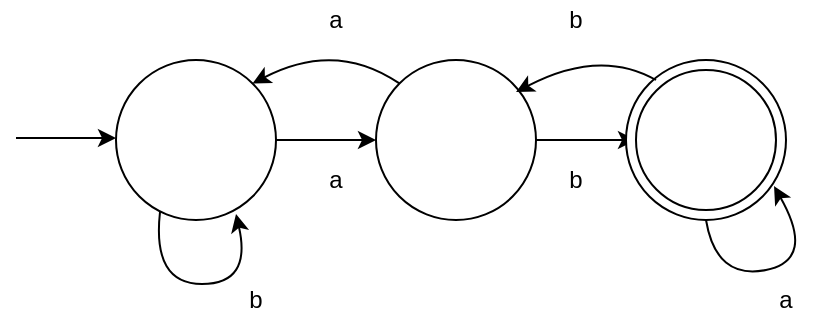 <mxGraphModel dx="520" dy="740" grid="1" gridSize="10" guides="1" tooltips="1" connect="1" arrows="1" fold="1" page="1" pageScale="1" pageWidth="850" pageHeight="1100" background="#ffffff"><root><mxCell id="0"/><mxCell id="1" parent="0"/><mxCell id="2" value="" style="endArrow=classic;html=1;" edge="1" parent="1"><mxGeometry width="50" height="50" relative="1" as="geometry"><mxPoint x="340" y="200" as="sourcePoint"/><mxPoint x="390" y="200" as="targetPoint"/></mxGeometry></mxCell><mxCell id="3" value="" style="ellipse;whiteSpace=wrap;html=1;aspect=fixed;" vertex="1" parent="1"><mxGeometry x="130" y="160" width="80" height="80" as="geometry"/></mxCell><mxCell id="4" value="" style="endArrow=classic;html=1;" edge="1" parent="1"><mxGeometry width="50" height="50" relative="1" as="geometry"><mxPoint x="210" y="200" as="sourcePoint"/><mxPoint x="260" y="200" as="targetPoint"/></mxGeometry></mxCell><mxCell id="5" value="" style="ellipse;whiteSpace=wrap;html=1;aspect=fixed;" vertex="1" parent="1"><mxGeometry x="260" y="160" width="80" height="80" as="geometry"/></mxCell><mxCell id="6" value="" style="endArrow=classic;html=1;" edge="1" parent="1"><mxGeometry width="50" height="50" relative="1" as="geometry"><mxPoint x="80" y="199" as="sourcePoint"/><mxPoint x="130" y="199" as="targetPoint"/></mxGeometry></mxCell><mxCell id="7" value="" style="ellipse;whiteSpace=wrap;html=1;aspect=fixed;" vertex="1" parent="1"><mxGeometry x="385" y="160" width="80" height="80" as="geometry"/></mxCell><mxCell id="8" value="" style="ellipse;whiteSpace=wrap;html=1;aspect=fixed;" vertex="1" parent="1"><mxGeometry x="390" y="165" width="70" height="70" as="geometry"/></mxCell><mxCell id="11" value="" style="curved=1;endArrow=classic;html=1;entryX=1;entryY=0;exitX=0;exitY=0;" edge="1" parent="1" source="5" target="3"><mxGeometry width="50" height="50" relative="1" as="geometry"><mxPoint x="70" y="310" as="sourcePoint"/><mxPoint x="190" y="260" as="targetPoint"/><Array as="points"><mxPoint x="240" y="150"/></Array></mxGeometry></mxCell><mxCell id="12" value="" style="curved=1;endArrow=classic;html=1;entryX=1;entryY=0;" edge="1" parent="1"><mxGeometry width="50" height="50" relative="1" as="geometry"><mxPoint x="400" y="170" as="sourcePoint"/><mxPoint x="330" y="176" as="targetPoint"/><Array as="points"><mxPoint x="372" y="154"/></Array></mxGeometry></mxCell><mxCell id="13" value="" style="curved=1;endArrow=classic;html=1;entryX=0.986;entryY=0.829;entryPerimeter=0;exitX=0.5;exitY=1;" edge="1" parent="1" source="7" target="8"><mxGeometry width="50" height="50" relative="1" as="geometry"><mxPoint x="90" y="270" as="sourcePoint"/><mxPoint x="110" y="260" as="targetPoint"/><Array as="points"><mxPoint x="430" y="270"/><mxPoint x="480" y="260"/></Array></mxGeometry></mxCell><mxCell id="14" value="a" style="text;html=1;strokeColor=none;fillColor=none;align=center;verticalAlign=middle;whiteSpace=wrap;rounded=0;" vertex="1" parent="1"><mxGeometry x="220" y="130" width="40" height="20" as="geometry"/></mxCell><mxCell id="15" value="b" style="text;html=1;strokeColor=none;fillColor=none;align=center;verticalAlign=middle;whiteSpace=wrap;rounded=0;" vertex="1" parent="1"><mxGeometry x="180" y="270" width="40" height="20" as="geometry"/></mxCell><mxCell id="16" value="b" style="text;html=1;strokeColor=none;fillColor=none;align=center;verticalAlign=middle;whiteSpace=wrap;rounded=0;" vertex="1" parent="1"><mxGeometry x="340" y="210" width="40" height="20" as="geometry"/></mxCell><mxCell id="17" value="a" style="text;html=1;strokeColor=none;fillColor=none;align=center;verticalAlign=middle;whiteSpace=wrap;rounded=0;" vertex="1" parent="1"><mxGeometry x="220" y="210" width="40" height="20" as="geometry"/></mxCell><mxCell id="19" value="a" style="text;html=1;strokeColor=none;fillColor=none;align=center;verticalAlign=middle;whiteSpace=wrap;rounded=0;" vertex="1" parent="1"><mxGeometry x="445" y="270" width="40" height="20" as="geometry"/></mxCell><mxCell id="18" value="" style="curved=1;endArrow=classic;html=1;exitX=0.275;exitY=0.95;exitPerimeter=0;entryX=0.75;entryY=0.963;entryPerimeter=0;" edge="1" parent="1" source="3" target="3"><mxGeometry width="50" height="50" relative="1" as="geometry"><mxPoint x="143" y="252" as="sourcePoint"/><mxPoint x="180" y="238" as="targetPoint"/><Array as="points"><mxPoint x="148" y="272"/><mxPoint x="198" y="272"/></Array></mxGeometry></mxCell><mxCell id="22" value="b" style="text;html=1;strokeColor=none;fillColor=none;align=center;verticalAlign=middle;whiteSpace=wrap;rounded=0;" vertex="1" parent="1"><mxGeometry x="340" y="130" width="40" height="20" as="geometry"/></mxCell></root></mxGraphModel>